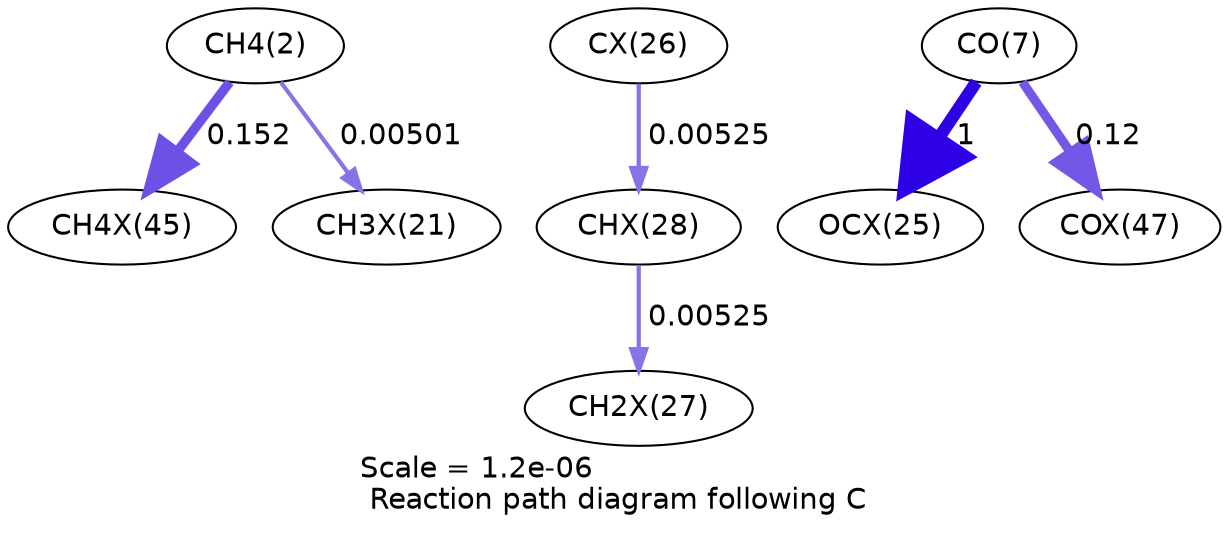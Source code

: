 digraph reaction_paths {
center=1;
s4 -> s34[fontname="Helvetica", penwidth=4.58, arrowsize=2.29, color="0.7, 0.652, 0.9"
, label=" 0.152"];
s4 -> s26[fontname="Helvetica", penwidth=2, arrowsize=1, color="0.7, 0.505, 0.9"
, label=" 0.00501"];
s33 -> s32[fontname="Helvetica", penwidth=2.04, arrowsize=1.02, color="0.7, 0.505, 0.9"
, label=" 0.00525"];
s31 -> s33[fontname="Helvetica", penwidth=2.04, arrowsize=1.02, color="0.7, 0.505, 0.9"
, label=" 0.00525"];
s9 -> s30[fontname="Helvetica", penwidth=6, arrowsize=3, color="0.7, 1.5, 0.9"
, label=" 1"];
s9 -> s36[fontname="Helvetica", penwidth=4.4, arrowsize=2.2, color="0.7, 0.62, 0.9"
, label=" 0.12"];
s4 [ fontname="Helvetica", label="CH4(2)"];
s9 [ fontname="Helvetica", label="CO(7)"];
s26 [ fontname="Helvetica", label="CH3X(21)"];
s30 [ fontname="Helvetica", label="OCX(25)"];
s31 [ fontname="Helvetica", label="CX(26)"];
s32 [ fontname="Helvetica", label="CH2X(27)"];
s33 [ fontname="Helvetica", label="CHX(28)"];
s34 [ fontname="Helvetica", label="CH4X(45)"];
s36 [ fontname="Helvetica", label="COX(47)"];
 label = "Scale = 1.2e-06\l Reaction path diagram following C";
 fontname = "Helvetica";
}
